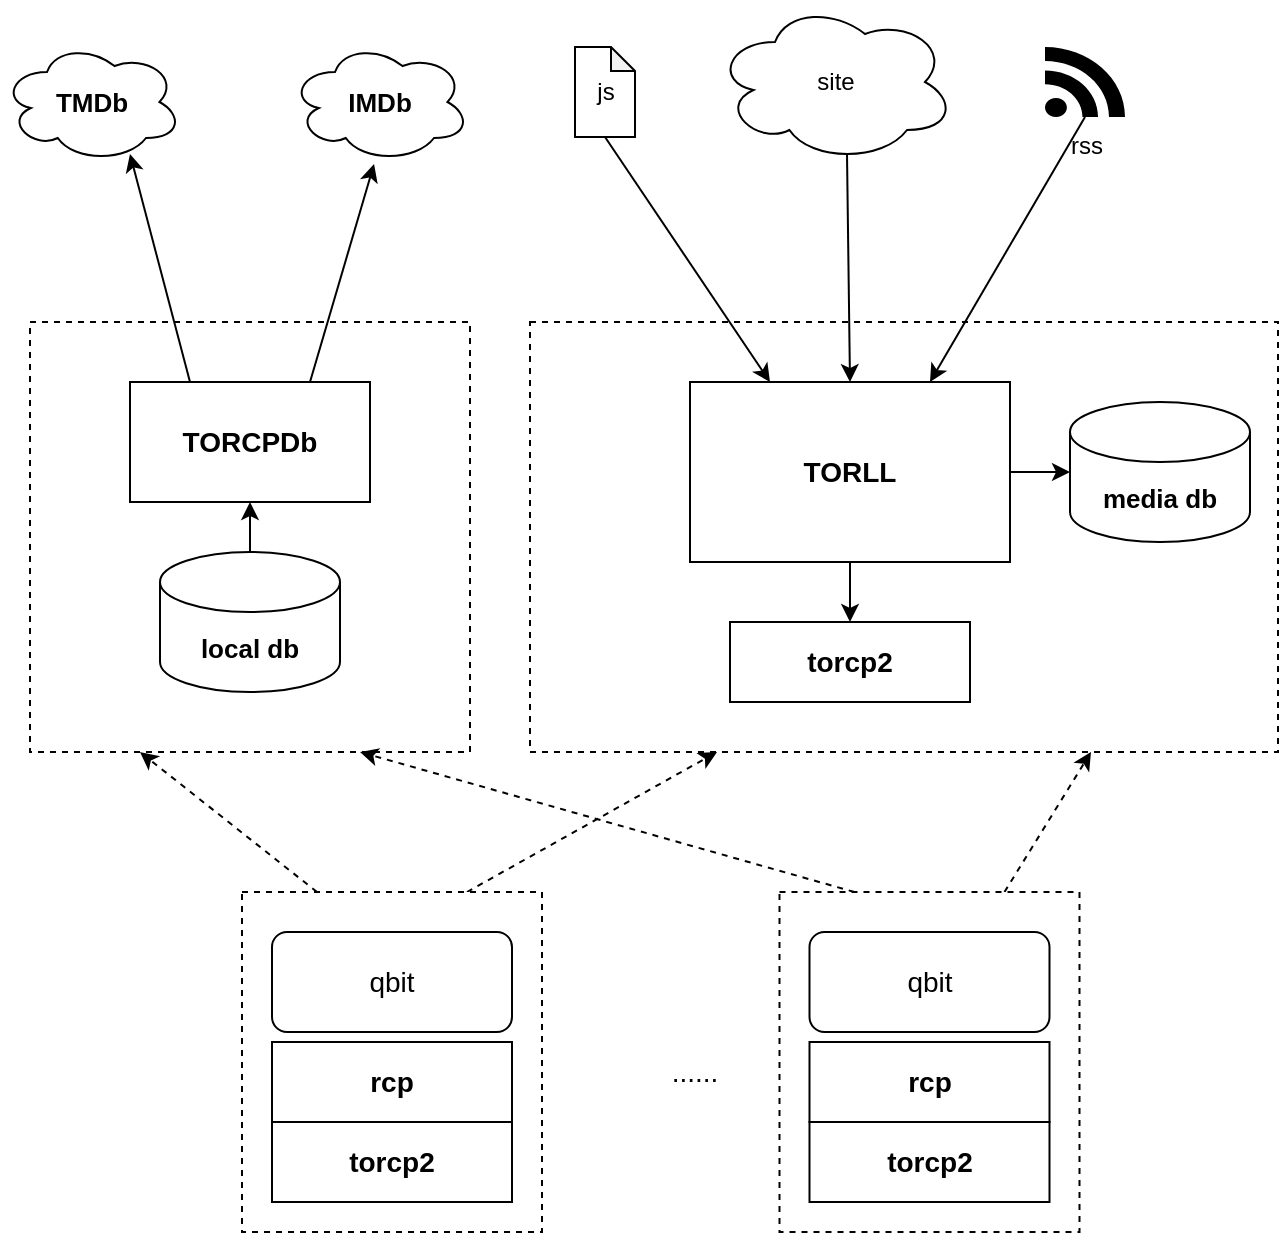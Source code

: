 <mxfile>
    <diagram id="BJYggzqvhG2JkGlKFV06" name="Page-1">
        <mxGraphModel dx="962" dy="508" grid="1" gridSize="10" guides="1" tooltips="1" connect="1" arrows="1" fold="1" page="1" pageScale="1" pageWidth="827" pageHeight="1169" math="0" shadow="0">
            <root>
                <mxCell id="0"/>
                <mxCell id="1" parent="0"/>
                <mxCell id="37" value="" style="rounded=0;whiteSpace=wrap;html=1;dashed=1;fontSize=13;" parent="1" vertex="1">
                    <mxGeometry x="404" y="300" width="374" height="215" as="geometry"/>
                </mxCell>
                <mxCell id="47" style="edgeStyle=none;html=1;exitX=0.25;exitY=0;exitDx=0;exitDy=0;entryX=0.25;entryY=1;entryDx=0;entryDy=0;dashed=1;" edge="1" parent="1" source="32" target="31">
                    <mxGeometry relative="1" as="geometry"/>
                </mxCell>
                <mxCell id="49" style="edgeStyle=none;html=1;exitX=0.75;exitY=0;exitDx=0;exitDy=0;entryX=0.25;entryY=1;entryDx=0;entryDy=0;dashed=1;" edge="1" parent="1" source="32" target="37">
                    <mxGeometry relative="1" as="geometry"/>
                </mxCell>
                <mxCell id="32" value="" style="rounded=0;whiteSpace=wrap;html=1;dashed=1;" parent="1" vertex="1">
                    <mxGeometry x="260" y="585" width="150" height="170" as="geometry"/>
                </mxCell>
                <mxCell id="31" value="" style="rounded=0;whiteSpace=wrap;html=1;dashed=1;" parent="1" vertex="1">
                    <mxGeometry x="154" y="300" width="220" height="215" as="geometry"/>
                </mxCell>
                <mxCell id="3" value="&lt;b&gt;&lt;font style=&quot;font-size: 14px;&quot;&gt;torcp2&lt;/font&gt;&lt;/b&gt;" style="rounded=0;whiteSpace=wrap;html=1;" parent="1" vertex="1">
                    <mxGeometry x="504" y="450" width="120" height="40" as="geometry"/>
                </mxCell>
                <mxCell id="10" style="edgeStyle=none;html=1;entryX=0.467;entryY=1.017;entryDx=0;entryDy=0;entryPerimeter=0;exitX=0.75;exitY=0;exitDx=0;exitDy=0;" parent="1" source="4" target="9" edge="1">
                    <mxGeometry relative="1" as="geometry"/>
                </mxCell>
                <mxCell id="11" style="edgeStyle=none;html=1;exitX=0.25;exitY=0;exitDx=0;exitDy=0;entryX=0.711;entryY=0.933;entryDx=0;entryDy=0;entryPerimeter=0;" parent="1" source="4" target="8" edge="1">
                    <mxGeometry relative="1" as="geometry"/>
                </mxCell>
                <mxCell id="4" value="TORCPDb" style="rounded=0;whiteSpace=wrap;html=1;fontStyle=1;fontSize=14;" parent="1" vertex="1">
                    <mxGeometry x="204" y="330" width="120" height="60" as="geometry"/>
                </mxCell>
                <mxCell id="6" value="" style="edgeStyle=none;html=1;" parent="1" source="5" target="4" edge="1">
                    <mxGeometry relative="1" as="geometry"/>
                </mxCell>
                <mxCell id="5" value="local db" style="shape=cylinder3;whiteSpace=wrap;html=1;boundedLbl=1;backgroundOutline=1;size=15;fontStyle=1;fontSize=13;" parent="1" vertex="1">
                    <mxGeometry x="219" y="415" width="90" height="70" as="geometry"/>
                </mxCell>
                <mxCell id="8" value="TMDb" style="ellipse;shape=cloud;whiteSpace=wrap;html=1;fontStyle=1;fontSize=13;" parent="1" vertex="1">
                    <mxGeometry x="140" y="160" width="90" height="60" as="geometry"/>
                </mxCell>
                <mxCell id="9" value="IMDb" style="ellipse;shape=cloud;whiteSpace=wrap;html=1;fontStyle=1;fontSize=13;" parent="1" vertex="1">
                    <mxGeometry x="284" y="160" width="90" height="60" as="geometry"/>
                </mxCell>
                <mxCell id="15" style="edgeStyle=none;html=1;exitX=0.5;exitY=1;exitDx=0;exitDy=0;entryX=0.5;entryY=0;entryDx=0;entryDy=0;" parent="1" source="12" target="3" edge="1">
                    <mxGeometry relative="1" as="geometry"/>
                </mxCell>
                <mxCell id="27" value="" style="edgeStyle=none;html=1;" parent="1" source="12" target="24" edge="1">
                    <mxGeometry relative="1" as="geometry"/>
                </mxCell>
                <mxCell id="12" value="&lt;b&gt;&lt;font style=&quot;font-size: 14px;&quot;&gt;TORLL&lt;/font&gt;&lt;/b&gt;" style="rounded=0;whiteSpace=wrap;html=1;" parent="1" vertex="1">
                    <mxGeometry x="484" y="330" width="160" height="90" as="geometry"/>
                </mxCell>
                <mxCell id="22" style="edgeStyle=none;html=1;exitX=0.55;exitY=0.95;exitDx=0;exitDy=0;exitPerimeter=0;entryX=0.5;entryY=0;entryDx=0;entryDy=0;" parent="1" source="16" target="12" edge="1">
                    <mxGeometry relative="1" as="geometry"/>
                </mxCell>
                <mxCell id="16" value="site" style="ellipse;shape=cloud;whiteSpace=wrap;html=1;" parent="1" vertex="1">
                    <mxGeometry x="496.5" y="140" width="120" height="80" as="geometry"/>
                </mxCell>
                <mxCell id="23" style="edgeStyle=none;html=1;exitX=0.5;exitY=1;exitDx=0;exitDy=0;exitPerimeter=0;entryX=0.75;entryY=0;entryDx=0;entryDy=0;" parent="1" source="18" target="12" edge="1">
                    <mxGeometry relative="1" as="geometry"/>
                </mxCell>
                <mxCell id="18" value="rss" style="shape=mxgraph.signs.tech.rss;html=1;pointerEvents=1;fillColor=#000000;strokeColor=none;verticalLabelPosition=bottom;verticalAlign=top;align=center;" parent="1" vertex="1">
                    <mxGeometry x="661.5" y="162.5" width="40" height="35" as="geometry"/>
                </mxCell>
                <mxCell id="21" style="edgeStyle=none;html=1;exitX=0.5;exitY=1;exitDx=0;exitDy=0;exitPerimeter=0;entryX=0.25;entryY=0;entryDx=0;entryDy=0;" parent="1" source="19" target="12" edge="1">
                    <mxGeometry relative="1" as="geometry"/>
                </mxCell>
                <mxCell id="19" value="js" style="shape=note;whiteSpace=wrap;html=1;backgroundOutline=1;darkOpacity=0.05;size=12;" parent="1" vertex="1">
                    <mxGeometry x="426.5" y="162.5" width="30" height="45" as="geometry"/>
                </mxCell>
                <mxCell id="24" value="media db" style="shape=cylinder3;whiteSpace=wrap;html=1;boundedLbl=1;backgroundOutline=1;size=15;fontStyle=1;fontSize=13;" parent="1" vertex="1">
                    <mxGeometry x="674" y="340" width="90" height="70" as="geometry"/>
                </mxCell>
                <mxCell id="29" value="rcp" style="rounded=0;whiteSpace=wrap;html=1;fontStyle=1;fontSize=14;" parent="1" vertex="1">
                    <mxGeometry x="275" y="660" width="120" height="40" as="geometry"/>
                </mxCell>
                <mxCell id="30" value="qbit" style="rounded=1;whiteSpace=wrap;html=1;fontStyle=0;fontSize=14;" parent="1" vertex="1">
                    <mxGeometry x="275" y="605" width="120" height="50" as="geometry"/>
                </mxCell>
                <mxCell id="40" value="......" style="text;html=1;align=center;verticalAlign=middle;resizable=0;points=[];autosize=1;strokeColor=none;fillColor=none;fontSize=14;" parent="1" vertex="1">
                    <mxGeometry x="461.25" y="660" width="50" height="30" as="geometry"/>
                </mxCell>
                <mxCell id="41" value="torcp2" style="rounded=0;whiteSpace=wrap;html=1;fontStyle=1;fontSize=14;" parent="1" vertex="1">
                    <mxGeometry x="275" y="700" width="120" height="40" as="geometry"/>
                </mxCell>
                <mxCell id="48" style="edgeStyle=none;html=1;exitX=0.75;exitY=0;exitDx=0;exitDy=0;entryX=0.75;entryY=1;entryDx=0;entryDy=0;dashed=1;" edge="1" parent="1" source="42" target="37">
                    <mxGeometry relative="1" as="geometry"/>
                </mxCell>
                <mxCell id="50" style="edgeStyle=none;html=1;exitX=0.25;exitY=0;exitDx=0;exitDy=0;entryX=0.75;entryY=1;entryDx=0;entryDy=0;dashed=1;" edge="1" parent="1" source="42" target="31">
                    <mxGeometry relative="1" as="geometry"/>
                </mxCell>
                <mxCell id="42" value="" style="rounded=0;whiteSpace=wrap;html=1;dashed=1;" parent="1" vertex="1">
                    <mxGeometry x="528.75" y="585" width="150" height="170" as="geometry"/>
                </mxCell>
                <mxCell id="43" value="rcp" style="rounded=0;whiteSpace=wrap;html=1;fontStyle=1;fontSize=14;" parent="1" vertex="1">
                    <mxGeometry x="543.75" y="660" width="120" height="40" as="geometry"/>
                </mxCell>
                <mxCell id="44" value="qbit" style="rounded=1;whiteSpace=wrap;html=1;fontStyle=0;fontSize=14;" parent="1" vertex="1">
                    <mxGeometry x="543.75" y="605" width="120" height="50" as="geometry"/>
                </mxCell>
                <mxCell id="45" value="torcp2" style="rounded=0;whiteSpace=wrap;html=1;fontStyle=1;fontSize=14;" parent="1" vertex="1">
                    <mxGeometry x="543.75" y="700" width="120" height="40" as="geometry"/>
                </mxCell>
            </root>
        </mxGraphModel>
    </diagram>
</mxfile>